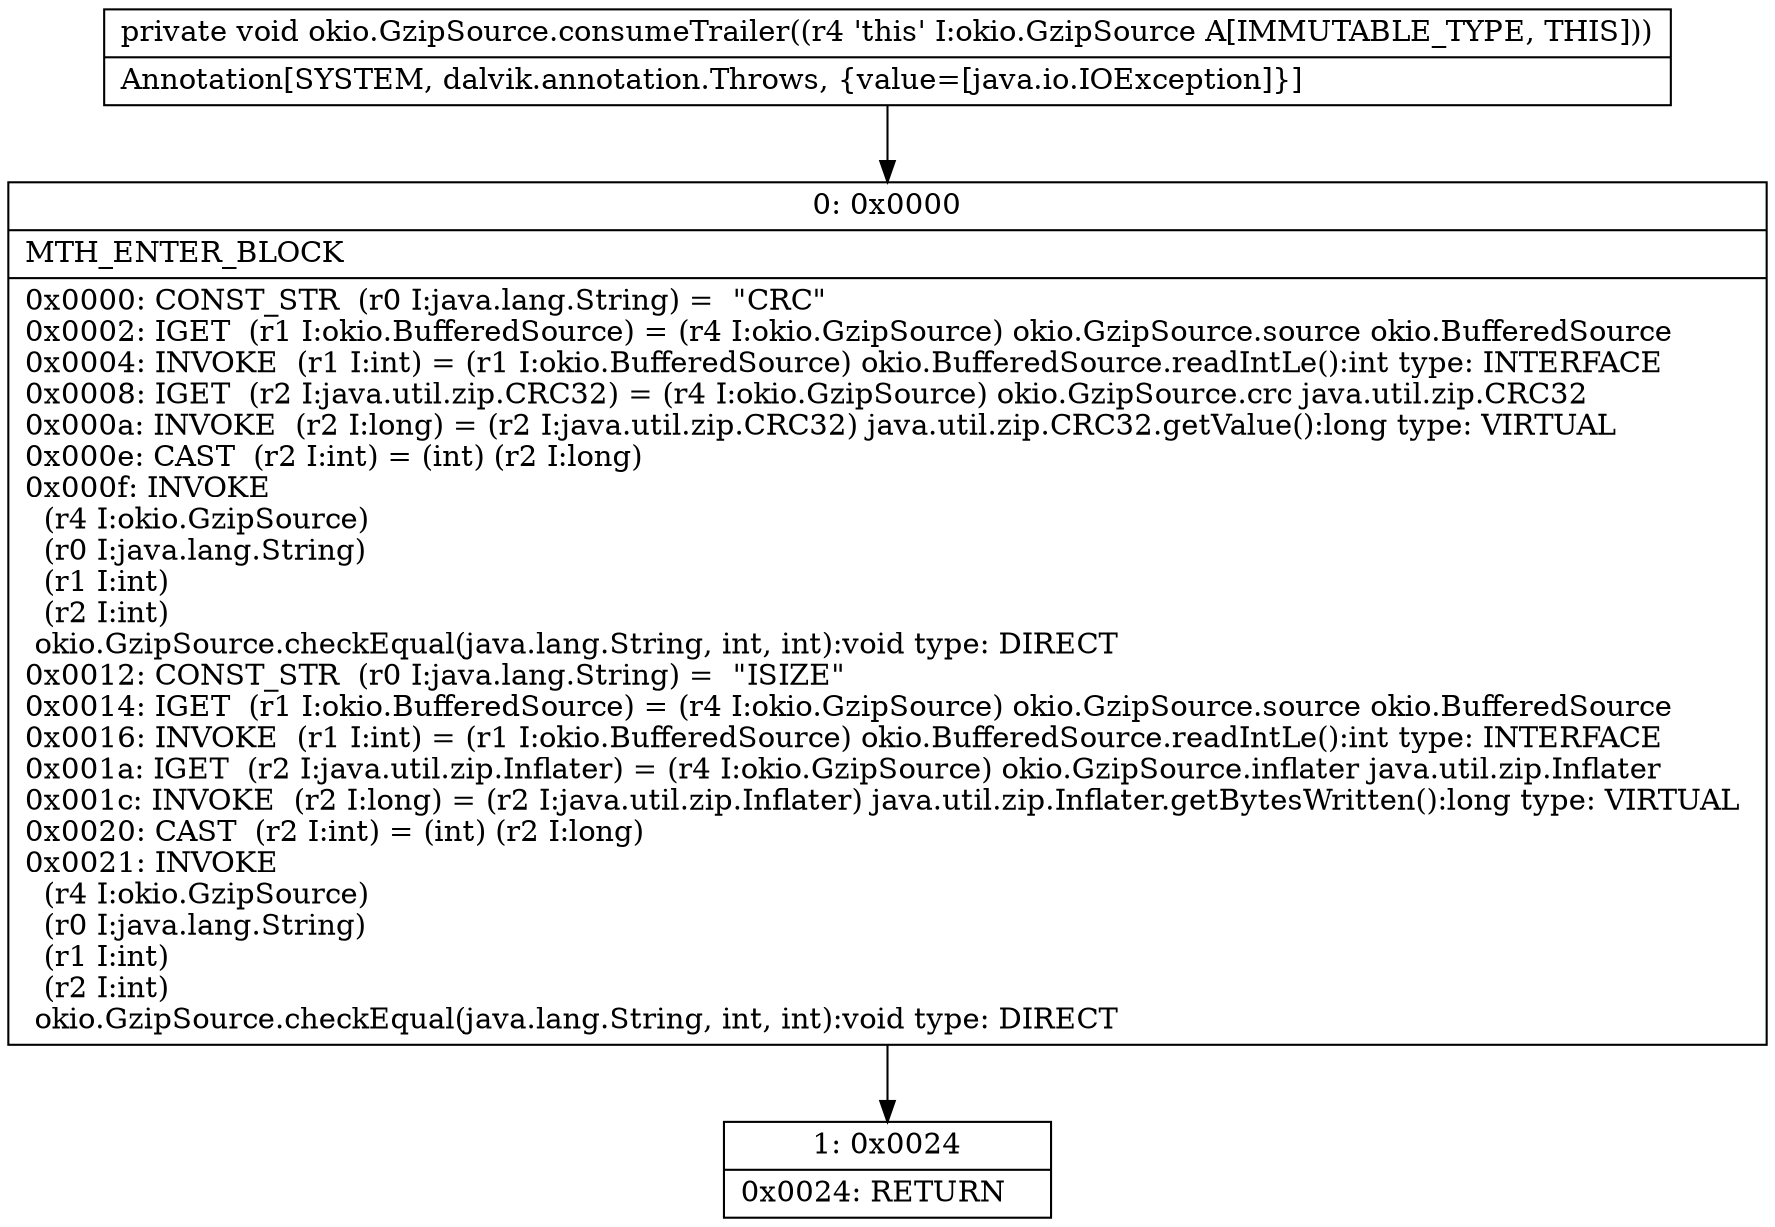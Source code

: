 digraph "CFG forokio.GzipSource.consumeTrailer()V" {
Node_0 [shape=record,label="{0\:\ 0x0000|MTH_ENTER_BLOCK\l|0x0000: CONST_STR  (r0 I:java.lang.String) =  \"CRC\" \l0x0002: IGET  (r1 I:okio.BufferedSource) = (r4 I:okio.GzipSource) okio.GzipSource.source okio.BufferedSource \l0x0004: INVOKE  (r1 I:int) = (r1 I:okio.BufferedSource) okio.BufferedSource.readIntLe():int type: INTERFACE \l0x0008: IGET  (r2 I:java.util.zip.CRC32) = (r4 I:okio.GzipSource) okio.GzipSource.crc java.util.zip.CRC32 \l0x000a: INVOKE  (r2 I:long) = (r2 I:java.util.zip.CRC32) java.util.zip.CRC32.getValue():long type: VIRTUAL \l0x000e: CAST  (r2 I:int) = (int) (r2 I:long) \l0x000f: INVOKE  \l  (r4 I:okio.GzipSource)\l  (r0 I:java.lang.String)\l  (r1 I:int)\l  (r2 I:int)\l okio.GzipSource.checkEqual(java.lang.String, int, int):void type: DIRECT \l0x0012: CONST_STR  (r0 I:java.lang.String) =  \"ISIZE\" \l0x0014: IGET  (r1 I:okio.BufferedSource) = (r4 I:okio.GzipSource) okio.GzipSource.source okio.BufferedSource \l0x0016: INVOKE  (r1 I:int) = (r1 I:okio.BufferedSource) okio.BufferedSource.readIntLe():int type: INTERFACE \l0x001a: IGET  (r2 I:java.util.zip.Inflater) = (r4 I:okio.GzipSource) okio.GzipSource.inflater java.util.zip.Inflater \l0x001c: INVOKE  (r2 I:long) = (r2 I:java.util.zip.Inflater) java.util.zip.Inflater.getBytesWritten():long type: VIRTUAL \l0x0020: CAST  (r2 I:int) = (int) (r2 I:long) \l0x0021: INVOKE  \l  (r4 I:okio.GzipSource)\l  (r0 I:java.lang.String)\l  (r1 I:int)\l  (r2 I:int)\l okio.GzipSource.checkEqual(java.lang.String, int, int):void type: DIRECT \l}"];
Node_1 [shape=record,label="{1\:\ 0x0024|0x0024: RETURN   \l}"];
MethodNode[shape=record,label="{private void okio.GzipSource.consumeTrailer((r4 'this' I:okio.GzipSource A[IMMUTABLE_TYPE, THIS]))  | Annotation[SYSTEM, dalvik.annotation.Throws, \{value=[java.io.IOException]\}]\l}"];
MethodNode -> Node_0;
Node_0 -> Node_1;
}

